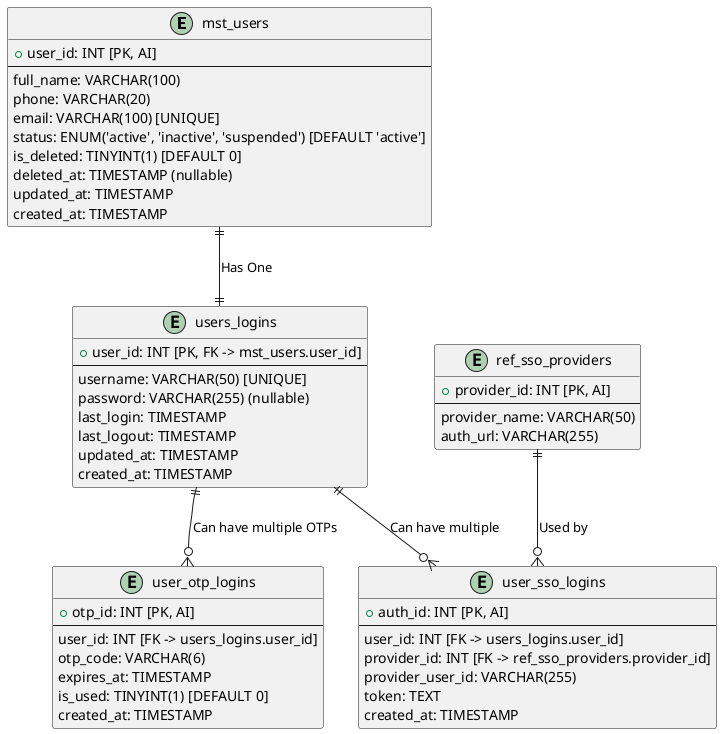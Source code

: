 @startuml
entity mst_users {
    + user_id: INT [PK, AI]
    --
    full_name: VARCHAR(100)
    phone: VARCHAR(20)
    email: VARCHAR(100) [UNIQUE]
    status: ENUM('active', 'inactive', 'suspended') [DEFAULT 'active']
    is_deleted: TINYINT(1) [DEFAULT 0]
    deleted_at: TIMESTAMP (nullable)
    updated_at: TIMESTAMP
    created_at: TIMESTAMP
}

entity users_logins {
    + user_id: INT [PK, FK -> mst_users.user_id]
    --
    username: VARCHAR(50) [UNIQUE]
    password: VARCHAR(255) (nullable)
    last_login: TIMESTAMP
    last_logout: TIMESTAMP
    updated_at: TIMESTAMP
    created_at: TIMESTAMP
}

entity ref_sso_providers {
    + provider_id: INT [PK, AI]
    --
    provider_name: VARCHAR(50)
    auth_url: VARCHAR(255)
}

entity user_sso_logins {
    + auth_id: INT [PK, AI]
    --
    user_id: INT [FK -> users_logins.user_id]
    provider_id: INT [FK -> ref_sso_providers.provider_id]
    provider_user_id: VARCHAR(255)
    token: TEXT
    created_at: TIMESTAMP
}

entity user_otp_logins {
    + otp_id: INT [PK, AI]
    --
    user_id: INT [FK -> users_logins.user_id]
    otp_code: VARCHAR(6)
    expires_at: TIMESTAMP
    is_used: TINYINT(1) [DEFAULT 0]
    created_at: TIMESTAMP
}

mst_users ||--|| users_logins : "Has One"
users_logins ||--o{ user_sso_logins : "Can have multiple"
ref_sso_providers ||--o{ user_sso_logins : "Used by"
users_logins ||--o{ user_otp_logins : "Can have multiple OTPs"
@enduml
